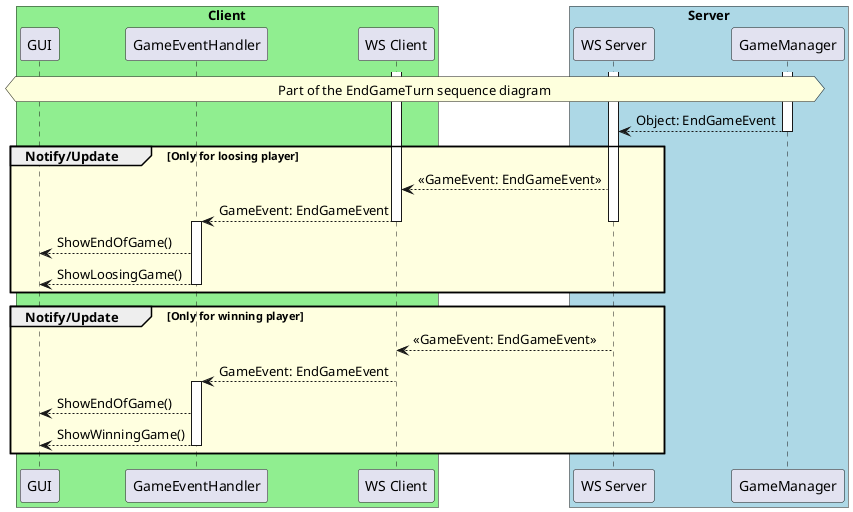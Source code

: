 @startuml


box "Client" #LightGreen
  participant "GUI" as GUI
  participant "GameEventHandler" as GameEventHandler
  participant "WS Client" as WSClient
end box

box "Server" #LightBlue
  participant "WS Server" as WSServer
  participant "GameManager" as GameManager
end box

activate GameManager
activate WSClient
activate WSServer

hnote across: Part of the EndGameTurn sequence diagram

GameManager --> WSServer : Object: EndGameEvent
deactivate GameManager

group #LightYellow Notify/Update [Only for loosing player]
  
  WSServer --> WSClient : <<GameEvent: EndGameEvent>>
  WSClient --> GameEventHandler : GameEvent: EndGameEvent
  deactivate WSServer
  deactivate WSClient
  activate GameEventHandler
    
  GameEventHandler --> GUI : ShowEndOfGame()
  GameEventHandler --> GUI : ShowLoosingGame()
  deactivate GameEventHandler
end
      
group #LightYellow Notify/Update [Only for winning player]

  WSServer --> WSClient : <<GameEvent: EndGameEvent>>
  WSClient --> GameEventHandler : GameEvent: EndGameEvent
  deactivate WSServer
  deactivate WSClient
  activate GameEventHandler
    
  GameEventHandler --> GUI : ShowEndOfGame()
  GameEventHandler --> GUI : ShowWinningGame()
  deactivate GameEventHandler
end

@enduml